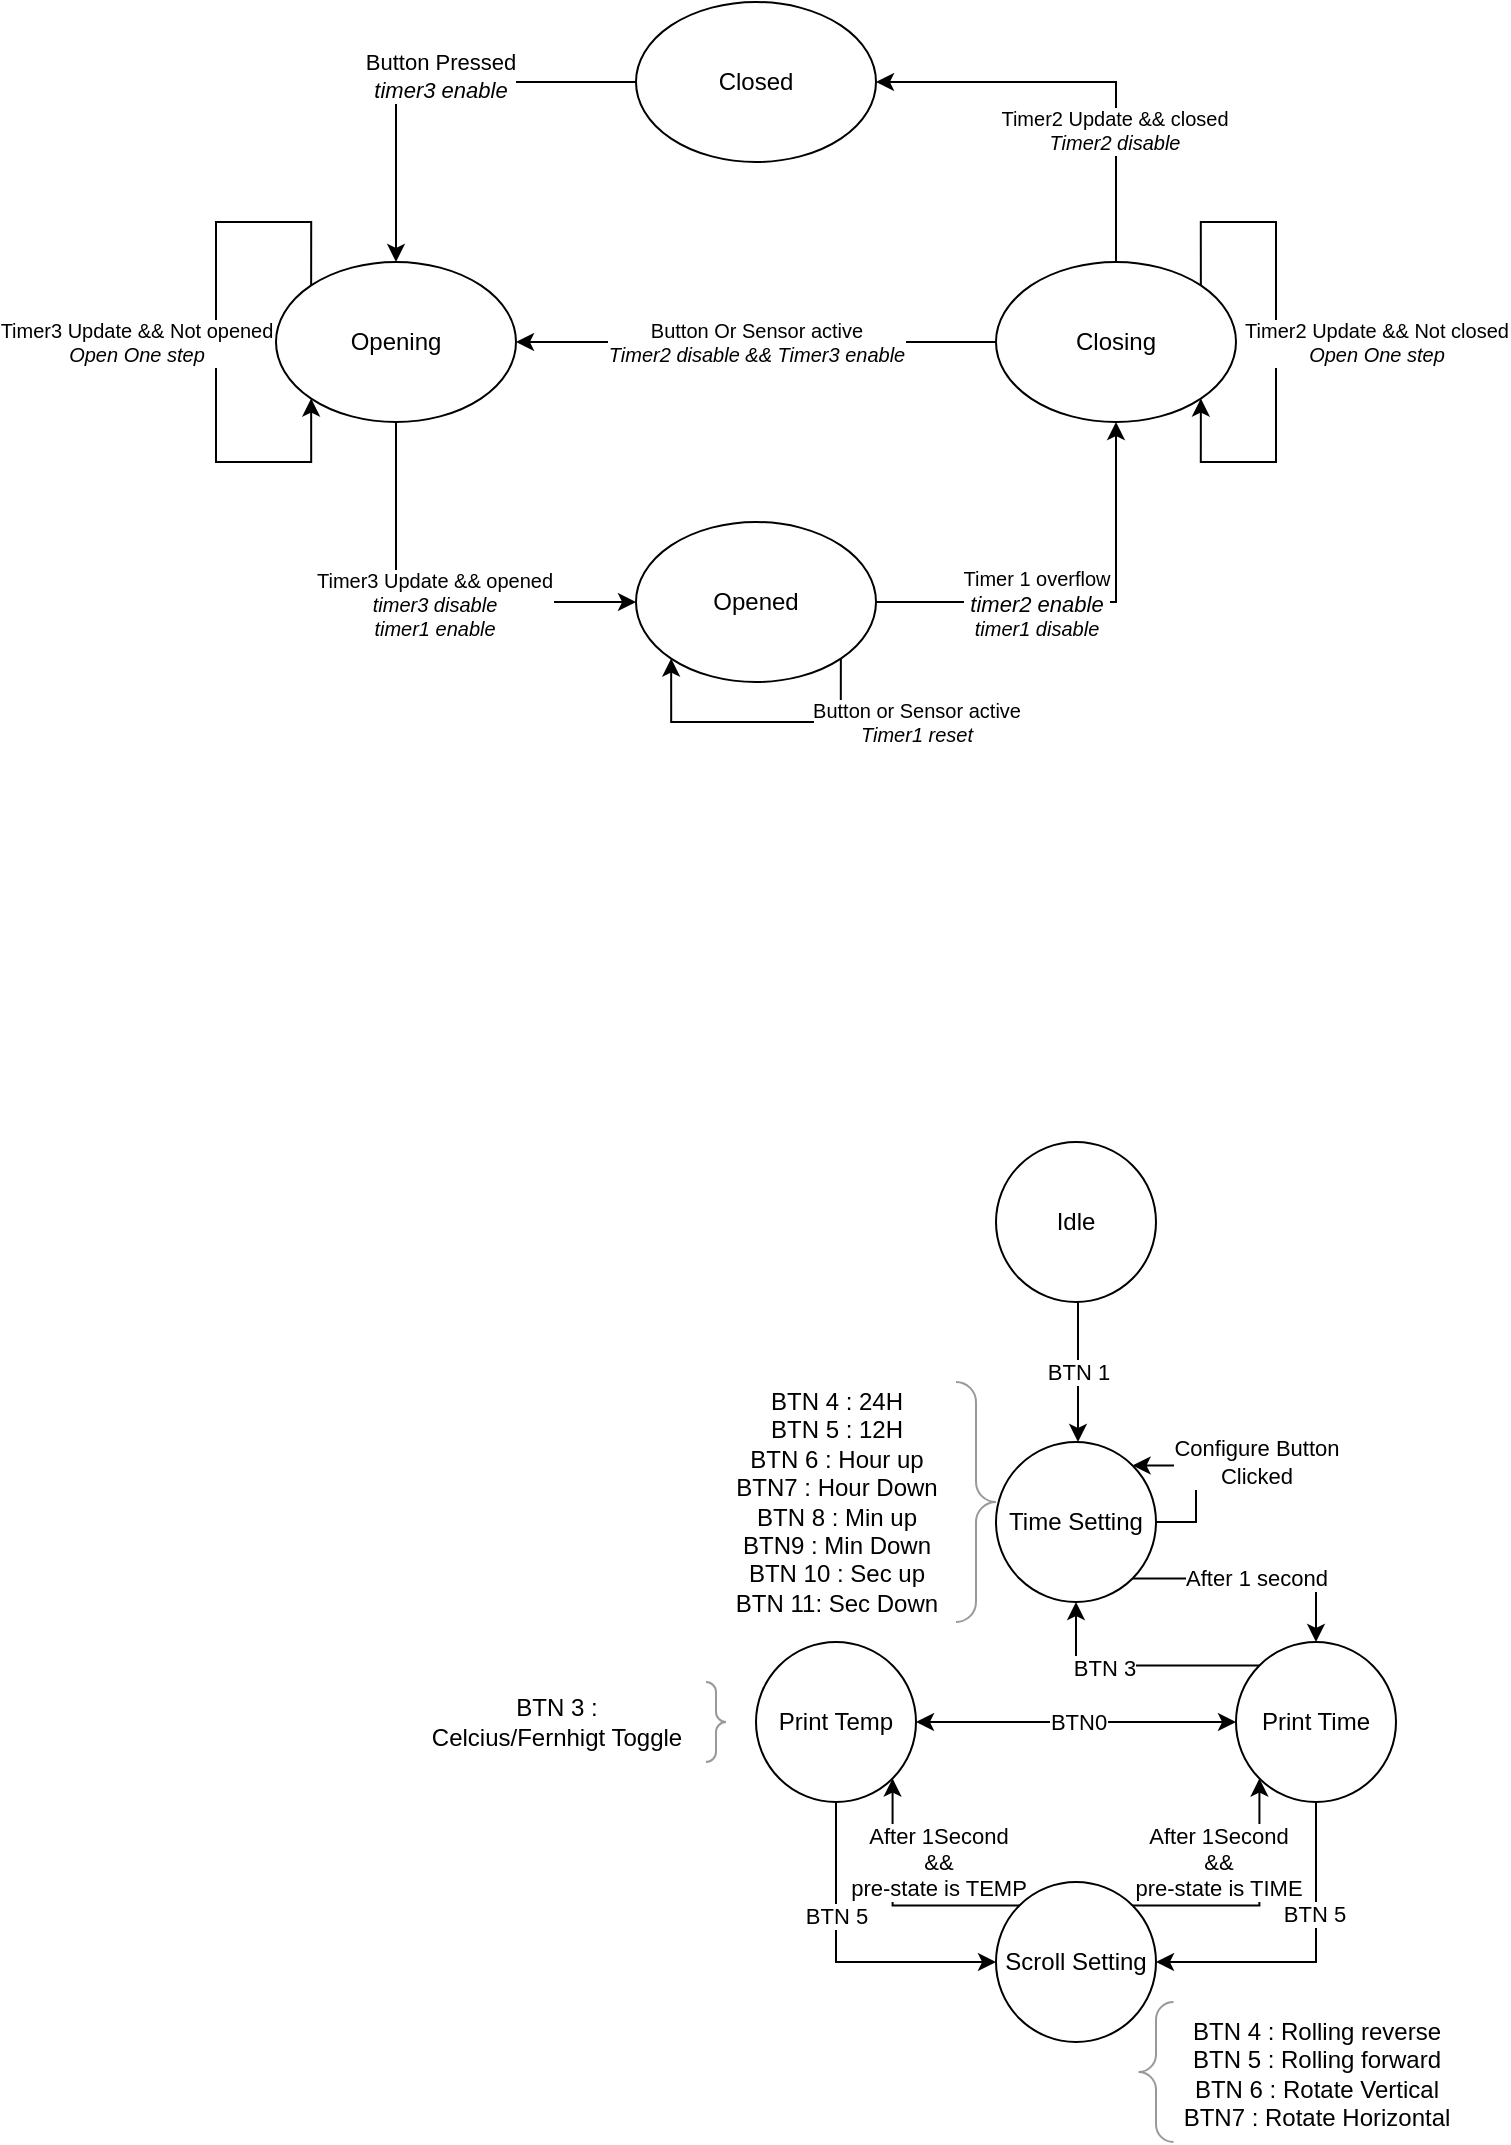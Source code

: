 <mxfile>
    <diagram id="eZ_58sZLPHHyOrNZ9wpm" name="Page-1">
        <mxGraphModel dx="1313" dy="717" grid="0" gridSize="10" guides="1" tooltips="1" connect="1" arrows="1" fold="1" page="1" pageScale="1" pageWidth="827" pageHeight="1169" math="0" shadow="0">
            <root>
                <mxCell id="0"/>
                <mxCell id="1" parent="0"/>
                <mxCell id="ZoB1mrB2Fbgdv5y61Dwd-22" value="" style="group" parent="1" vertex="1" connectable="0">
                    <mxGeometry x="130" y="80" width="510" height="360" as="geometry"/>
                </mxCell>
                <mxCell id="ZoB1mrB2Fbgdv5y61Dwd-1" value="Closed" style="ellipse;whiteSpace=wrap;html=1;" parent="ZoB1mrB2Fbgdv5y61Dwd-22" vertex="1">
                    <mxGeometry x="210" width="120" height="80" as="geometry"/>
                </mxCell>
                <mxCell id="ZoB1mrB2Fbgdv5y61Dwd-18" style="edgeStyle=orthogonalEdgeStyle;rounded=0;orthogonalLoop=1;jettySize=auto;html=1;exitX=0.5;exitY=0;exitDx=0;exitDy=0;entryX=1;entryY=0.5;entryDx=0;entryDy=0;fontSize=10;" parent="ZoB1mrB2Fbgdv5y61Dwd-22" source="ZoB1mrB2Fbgdv5y61Dwd-2" target="ZoB1mrB2Fbgdv5y61Dwd-1" edge="1">
                    <mxGeometry relative="1" as="geometry"/>
                </mxCell>
                <mxCell id="ZoB1mrB2Fbgdv5y61Dwd-19" value="Timer2&amp;nbsp;Update &amp;amp;&amp;amp; closed&lt;br&gt;&lt;i&gt;Timer2 disable&lt;/i&gt;" style="edgeLabel;html=1;align=center;verticalAlign=middle;resizable=0;points=[];fontSize=10;" parent="ZoB1mrB2Fbgdv5y61Dwd-18" vertex="1" connectable="0">
                    <mxGeometry x="-0.368" y="1" relative="1" as="geometry">
                        <mxPoint as="offset"/>
                    </mxGeometry>
                </mxCell>
                <mxCell id="ZoB1mrB2Fbgdv5y61Dwd-2" value="Closing" style="ellipse;whiteSpace=wrap;html=1;" parent="ZoB1mrB2Fbgdv5y61Dwd-22" vertex="1">
                    <mxGeometry x="390" y="130" width="120" height="80" as="geometry"/>
                </mxCell>
                <mxCell id="ZoB1mrB2Fbgdv5y61Dwd-14" style="edgeStyle=orthogonalEdgeStyle;rounded=0;orthogonalLoop=1;jettySize=auto;html=1;exitX=1;exitY=0.5;exitDx=0;exitDy=0;entryX=0.5;entryY=1;entryDx=0;entryDy=0;fontSize=10;" parent="ZoB1mrB2Fbgdv5y61Dwd-22" source="ZoB1mrB2Fbgdv5y61Dwd-3" target="ZoB1mrB2Fbgdv5y61Dwd-2" edge="1">
                    <mxGeometry relative="1" as="geometry"/>
                </mxCell>
                <mxCell id="ZoB1mrB2Fbgdv5y61Dwd-15" value="Timer 1 overflow&lt;br&gt;&lt;i style=&quot;font-size: 11px;&quot;&gt;timer2 enable&lt;/i&gt;&lt;br&gt;&lt;i&gt;timer1 disable&lt;/i&gt;" style="edgeLabel;html=1;align=center;verticalAlign=middle;resizable=0;points=[];fontSize=10;" parent="ZoB1mrB2Fbgdv5y61Dwd-14" vertex="1" connectable="0">
                    <mxGeometry x="-0.238" y="-1" relative="1" as="geometry">
                        <mxPoint as="offset"/>
                    </mxGeometry>
                </mxCell>
                <mxCell id="ZoB1mrB2Fbgdv5y61Dwd-3" value="Opened" style="ellipse;whiteSpace=wrap;html=1;" parent="ZoB1mrB2Fbgdv5y61Dwd-22" vertex="1">
                    <mxGeometry x="210" y="260" width="120" height="80" as="geometry"/>
                </mxCell>
                <mxCell id="ZoB1mrB2Fbgdv5y61Dwd-10" style="edgeStyle=orthogonalEdgeStyle;rounded=0;orthogonalLoop=1;jettySize=auto;html=1;entryX=0;entryY=0.5;entryDx=0;entryDy=0;fontSize=10;exitX=0.5;exitY=1;exitDx=0;exitDy=0;" parent="ZoB1mrB2Fbgdv5y61Dwd-22" source="ZoB1mrB2Fbgdv5y61Dwd-4" target="ZoB1mrB2Fbgdv5y61Dwd-3" edge="1">
                    <mxGeometry relative="1" as="geometry"/>
                </mxCell>
                <mxCell id="ZoB1mrB2Fbgdv5y61Dwd-11" value="Timer3 Update &amp;amp;&amp;amp; opened&lt;br&gt;&lt;i&gt;timer3 disable&lt;br&gt;timer1 enable&lt;br&gt;&lt;/i&gt;" style="edgeLabel;html=1;align=center;verticalAlign=middle;resizable=0;points=[];fontSize=10;" parent="ZoB1mrB2Fbgdv5y61Dwd-10" vertex="1" connectable="0">
                    <mxGeometry x="0.036" y="-1" relative="1" as="geometry">
                        <mxPoint as="offset"/>
                    </mxGeometry>
                </mxCell>
                <mxCell id="ZoB1mrB2Fbgdv5y61Dwd-4" value="Opening" style="ellipse;whiteSpace=wrap;html=1;" parent="ZoB1mrB2Fbgdv5y61Dwd-22" vertex="1">
                    <mxGeometry x="30" y="130" width="120" height="80" as="geometry"/>
                </mxCell>
                <mxCell id="ZoB1mrB2Fbgdv5y61Dwd-8" style="edgeStyle=orthogonalEdgeStyle;rounded=0;orthogonalLoop=1;jettySize=auto;html=1;exitX=0;exitY=0;exitDx=0;exitDy=0;entryX=0;entryY=1;entryDx=0;entryDy=0;" parent="ZoB1mrB2Fbgdv5y61Dwd-22" edge="1">
                    <mxGeometry relative="1" as="geometry">
                        <mxPoint x="47.574" y="141.686" as="sourcePoint"/>
                        <mxPoint x="47.574" y="198.254" as="targetPoint"/>
                        <Array as="points">
                            <mxPoint x="48" y="109.97"/>
                            <mxPoint y="109.97"/>
                            <mxPoint y="229.97"/>
                            <mxPoint x="48" y="229.97"/>
                        </Array>
                    </mxGeometry>
                </mxCell>
                <mxCell id="ZoB1mrB2Fbgdv5y61Dwd-9" value="Timer3 Update &amp;amp;&amp;amp; Not opened&lt;br style=&quot;font-size: 10px;&quot;&gt;&lt;i style=&quot;font-size: 10px;&quot;&gt;Open One step&lt;/i&gt;" style="edgeLabel;html=1;align=center;verticalAlign=middle;resizable=0;points=[];fontSize=10;" parent="ZoB1mrB2Fbgdv5y61Dwd-8" vertex="1" connectable="0">
                    <mxGeometry x="-0.364" y="2" relative="1" as="geometry">
                        <mxPoint x="-42" y="51" as="offset"/>
                    </mxGeometry>
                </mxCell>
                <mxCell id="ZoB1mrB2Fbgdv5y61Dwd-6" style="edgeStyle=orthogonalEdgeStyle;rounded=0;orthogonalLoop=1;jettySize=auto;html=1;" parent="ZoB1mrB2Fbgdv5y61Dwd-22" source="ZoB1mrB2Fbgdv5y61Dwd-1" target="ZoB1mrB2Fbgdv5y61Dwd-4" edge="1">
                    <mxGeometry relative="1" as="geometry"/>
                </mxCell>
                <mxCell id="ZoB1mrB2Fbgdv5y61Dwd-7" value="Button Pressed&lt;br&gt;&lt;i&gt;timer3 enable&lt;/i&gt;" style="edgeLabel;html=1;align=center;verticalAlign=middle;resizable=0;points=[];" parent="ZoB1mrB2Fbgdv5y61Dwd-6" vertex="1" connectable="0">
                    <mxGeometry x="-0.067" y="-3" relative="1" as="geometry">
                        <mxPoint as="offset"/>
                    </mxGeometry>
                </mxCell>
                <mxCell id="ZoB1mrB2Fbgdv5y61Dwd-12" style="edgeStyle=orthogonalEdgeStyle;rounded=0;orthogonalLoop=1;jettySize=auto;html=1;exitX=1;exitY=0;exitDx=0;exitDy=0;entryX=1;entryY=1;entryDx=0;entryDy=0;" parent="ZoB1mrB2Fbgdv5y61Dwd-22" source="ZoB1mrB2Fbgdv5y61Dwd-2" target="ZoB1mrB2Fbgdv5y61Dwd-2" edge="1">
                    <mxGeometry relative="1" as="geometry">
                        <mxPoint x="520.005" y="160" as="sourcePoint"/>
                        <mxPoint x="520.005" y="180" as="targetPoint"/>
                    </mxGeometry>
                </mxCell>
                <mxCell id="ZoB1mrB2Fbgdv5y61Dwd-13" value="Timer2 Update &amp;amp;&amp;amp; Not closed&lt;br style=&quot;font-size: 10px;&quot;&gt;&lt;i style=&quot;font-size: 10px;&quot;&gt;Open One step&lt;/i&gt;" style="edgeLabel;html=1;align=center;verticalAlign=middle;resizable=0;points=[];fontSize=10;" parent="ZoB1mrB2Fbgdv5y61Dwd-12" vertex="1" connectable="0">
                    <mxGeometry x="-0.364" y="2" relative="1" as="geometry">
                        <mxPoint x="48" y="47" as="offset"/>
                    </mxGeometry>
                </mxCell>
                <mxCell id="ZoB1mrB2Fbgdv5y61Dwd-20" style="edgeStyle=orthogonalEdgeStyle;rounded=0;orthogonalLoop=1;jettySize=auto;html=1;entryX=1;entryY=0.5;entryDx=0;entryDy=0;fontSize=10;" parent="ZoB1mrB2Fbgdv5y61Dwd-22" source="ZoB1mrB2Fbgdv5y61Dwd-2" target="ZoB1mrB2Fbgdv5y61Dwd-4" edge="1">
                    <mxGeometry relative="1" as="geometry"/>
                </mxCell>
                <mxCell id="ZoB1mrB2Fbgdv5y61Dwd-21" value="Button Or Sensor active&lt;br&gt;&lt;i&gt;Timer2 disable &amp;amp;&amp;amp; Timer3 enable&lt;/i&gt;" style="edgeLabel;html=1;align=center;verticalAlign=middle;resizable=0;points=[];fontSize=10;" parent="ZoB1mrB2Fbgdv5y61Dwd-20" vertex="1" connectable="0">
                    <mxGeometry x="0.152" relative="1" as="geometry">
                        <mxPoint x="18" as="offset"/>
                    </mxGeometry>
                </mxCell>
                <mxCell id="ZoB1mrB2Fbgdv5y61Dwd-16" style="edgeStyle=orthogonalEdgeStyle;rounded=0;orthogonalLoop=1;jettySize=auto;html=1;exitX=1;exitY=1;exitDx=0;exitDy=0;entryX=0;entryY=1;entryDx=0;entryDy=0;fontSize=10;" parent="ZoB1mrB2Fbgdv5y61Dwd-22" source="ZoB1mrB2Fbgdv5y61Dwd-3" target="ZoB1mrB2Fbgdv5y61Dwd-3" edge="1">
                    <mxGeometry relative="1" as="geometry">
                        <Array as="points">
                            <mxPoint x="312" y="360"/>
                            <mxPoint x="228" y="360"/>
                        </Array>
                    </mxGeometry>
                </mxCell>
                <mxCell id="ZoB1mrB2Fbgdv5y61Dwd-17" value="Button or Sensor active&lt;br&gt;&lt;i&gt;Timer1 reset&lt;/i&gt;" style="edgeLabel;html=1;align=center;verticalAlign=middle;resizable=0;points=[];fontSize=10;" parent="ZoB1mrB2Fbgdv5y61Dwd-16" vertex="1" connectable="0">
                    <mxGeometry x="-0.086" relative="1" as="geometry">
                        <mxPoint x="73" as="offset"/>
                    </mxGeometry>
                </mxCell>
                <mxCell id="b8eNIyn7cHZzwMhuqRsC-7" value="BTN 1" style="edgeStyle=orthogonalEdgeStyle;rounded=0;orthogonalLoop=1;jettySize=auto;html=1;" parent="1" edge="1">
                    <mxGeometry relative="1" as="geometry">
                        <mxPoint x="561" y="730" as="sourcePoint"/>
                        <mxPoint x="561" y="800" as="targetPoint"/>
                    </mxGeometry>
                </mxCell>
                <mxCell id="b8eNIyn7cHZzwMhuqRsC-1" value="Idle" style="ellipse;whiteSpace=wrap;html=1;" parent="1" vertex="1">
                    <mxGeometry x="520" y="650" width="80" height="80" as="geometry"/>
                </mxCell>
                <mxCell id="b8eNIyn7cHZzwMhuqRsC-11" value="After 1 second" style="edgeStyle=orthogonalEdgeStyle;rounded=0;orthogonalLoop=1;jettySize=auto;html=1;exitX=1;exitY=1;exitDx=0;exitDy=0;entryX=0.5;entryY=0;entryDx=0;entryDy=0;" parent="1" source="b8eNIyn7cHZzwMhuqRsC-2" target="b8eNIyn7cHZzwMhuqRsC-3" edge="1">
                    <mxGeometry relative="1" as="geometry"/>
                </mxCell>
                <mxCell id="b8eNIyn7cHZzwMhuqRsC-2" value="Time Setting" style="ellipse;whiteSpace=wrap;html=1;" parent="1" vertex="1">
                    <mxGeometry x="520" y="800" width="80" height="80" as="geometry"/>
                </mxCell>
                <mxCell id="b8eNIyn7cHZzwMhuqRsC-12" style="edgeStyle=orthogonalEdgeStyle;rounded=0;orthogonalLoop=1;jettySize=auto;html=1;exitX=0;exitY=0;exitDx=0;exitDy=0;entryX=0.5;entryY=1;entryDx=0;entryDy=0;" parent="1" source="b8eNIyn7cHZzwMhuqRsC-3" target="b8eNIyn7cHZzwMhuqRsC-2" edge="1">
                    <mxGeometry relative="1" as="geometry"/>
                </mxCell>
                <mxCell id="b8eNIyn7cHZzwMhuqRsC-13" value="BTN 3" style="edgeLabel;html=1;align=center;verticalAlign=middle;resizable=0;points=[];" parent="b8eNIyn7cHZzwMhuqRsC-12" vertex="1" connectable="0">
                    <mxGeometry x="0.255" y="1" relative="1" as="geometry">
                        <mxPoint as="offset"/>
                    </mxGeometry>
                </mxCell>
                <mxCell id="b8eNIyn7cHZzwMhuqRsC-14" style="edgeStyle=orthogonalEdgeStyle;rounded=0;orthogonalLoop=1;jettySize=auto;html=1;exitX=0.5;exitY=1;exitDx=0;exitDy=0;entryX=1;entryY=0.5;entryDx=0;entryDy=0;" parent="1" source="b8eNIyn7cHZzwMhuqRsC-3" target="b8eNIyn7cHZzwMhuqRsC-5" edge="1">
                    <mxGeometry relative="1" as="geometry"/>
                </mxCell>
                <mxCell id="b8eNIyn7cHZzwMhuqRsC-15" value="BTN 5" style="edgeLabel;html=1;align=center;verticalAlign=middle;resizable=0;points=[];" parent="b8eNIyn7cHZzwMhuqRsC-14" vertex="1" connectable="0">
                    <mxGeometry x="-0.298" y="-1" relative="1" as="geometry">
                        <mxPoint as="offset"/>
                    </mxGeometry>
                </mxCell>
                <mxCell id="b8eNIyn7cHZzwMhuqRsC-3" value="Print Time" style="ellipse;whiteSpace=wrap;html=1;" parent="1" vertex="1">
                    <mxGeometry x="640" y="900" width="80" height="80" as="geometry"/>
                </mxCell>
                <mxCell id="b8eNIyn7cHZzwMhuqRsC-18" style="edgeStyle=orthogonalEdgeStyle;rounded=0;orthogonalLoop=1;jettySize=auto;html=1;exitX=0.5;exitY=1;exitDx=0;exitDy=0;entryX=0;entryY=0.5;entryDx=0;entryDy=0;" parent="1" source="b8eNIyn7cHZzwMhuqRsC-4" target="b8eNIyn7cHZzwMhuqRsC-5" edge="1">
                    <mxGeometry relative="1" as="geometry"/>
                </mxCell>
                <mxCell id="b8eNIyn7cHZzwMhuqRsC-19" value="BTN 5" style="edgeLabel;html=1;align=center;verticalAlign=middle;resizable=0;points=[];" parent="b8eNIyn7cHZzwMhuqRsC-18" vertex="1" connectable="0">
                    <mxGeometry x="-0.289" relative="1" as="geometry">
                        <mxPoint as="offset"/>
                    </mxGeometry>
                </mxCell>
                <mxCell id="b8eNIyn7cHZzwMhuqRsC-4" value="Print Temp" style="ellipse;whiteSpace=wrap;html=1;" parent="1" vertex="1">
                    <mxGeometry x="400" y="900" width="80" height="80" as="geometry"/>
                </mxCell>
                <mxCell id="b8eNIyn7cHZzwMhuqRsC-16" style="edgeStyle=orthogonalEdgeStyle;rounded=0;orthogonalLoop=1;jettySize=auto;html=1;exitX=1;exitY=0;exitDx=0;exitDy=0;entryX=0;entryY=1;entryDx=0;entryDy=0;" parent="1" source="b8eNIyn7cHZzwMhuqRsC-5" target="b8eNIyn7cHZzwMhuqRsC-3" edge="1">
                    <mxGeometry relative="1" as="geometry"/>
                </mxCell>
                <mxCell id="b8eNIyn7cHZzwMhuqRsC-17" value="After 1Second&lt;br&gt;&amp;amp;&amp;amp;&lt;br&gt;pre-state is TIME" style="edgeLabel;html=1;align=center;verticalAlign=middle;resizable=0;points=[];" parent="b8eNIyn7cHZzwMhuqRsC-16" vertex="1" connectable="0">
                    <mxGeometry x="-0.231" y="2" relative="1" as="geometry">
                        <mxPoint x="-7" y="-20" as="offset"/>
                    </mxGeometry>
                </mxCell>
                <mxCell id="b8eNIyn7cHZzwMhuqRsC-20" style="edgeStyle=orthogonalEdgeStyle;rounded=0;orthogonalLoop=1;jettySize=auto;html=1;exitX=0;exitY=0;exitDx=0;exitDy=0;entryX=1;entryY=1;entryDx=0;entryDy=0;" parent="1" source="b8eNIyn7cHZzwMhuqRsC-5" target="b8eNIyn7cHZzwMhuqRsC-4" edge="1">
                    <mxGeometry relative="1" as="geometry"/>
                </mxCell>
                <mxCell id="b8eNIyn7cHZzwMhuqRsC-21" value="After 1Second&lt;br&gt;&amp;amp;&amp;amp;&lt;br&gt;pre-state is TEMP" style="edgeLabel;html=1;align=center;verticalAlign=middle;resizable=0;points=[];" parent="b8eNIyn7cHZzwMhuqRsC-20" vertex="1" connectable="0">
                    <mxGeometry x="0.31" relative="1" as="geometry">
                        <mxPoint x="22" y="-2" as="offset"/>
                    </mxGeometry>
                </mxCell>
                <mxCell id="b8eNIyn7cHZzwMhuqRsC-5" value="Scroll Setting" style="ellipse;whiteSpace=wrap;html=1;" parent="1" vertex="1">
                    <mxGeometry x="520" y="1020" width="80" height="80" as="geometry"/>
                </mxCell>
                <mxCell id="b8eNIyn7cHZzwMhuqRsC-9" style="edgeStyle=orthogonalEdgeStyle;rounded=0;orthogonalLoop=1;jettySize=auto;html=1;exitX=1;exitY=0.5;exitDx=0;exitDy=0;entryX=1;entryY=0;entryDx=0;entryDy=0;" parent="1" source="b8eNIyn7cHZzwMhuqRsC-2" target="b8eNIyn7cHZzwMhuqRsC-2" edge="1">
                    <mxGeometry relative="1" as="geometry">
                        <Array as="points">
                            <mxPoint x="620" y="840"/>
                            <mxPoint x="620" y="812"/>
                        </Array>
                    </mxGeometry>
                </mxCell>
                <mxCell id="b8eNIyn7cHZzwMhuqRsC-10" value="Configure Button&lt;br&gt;Clicked" style="edgeLabel;html=1;align=center;verticalAlign=middle;resizable=0;points=[];" parent="b8eNIyn7cHZzwMhuqRsC-9" vertex="1" connectable="0">
                    <mxGeometry x="0.281" y="2" relative="1" as="geometry">
                        <mxPoint x="33" y="-4" as="offset"/>
                    </mxGeometry>
                </mxCell>
                <mxCell id="b8eNIyn7cHZzwMhuqRsC-24" value="" style="endArrow=classic;startArrow=classic;html=1;rounded=0;exitX=1;exitY=0.5;exitDx=0;exitDy=0;" parent="1" source="b8eNIyn7cHZzwMhuqRsC-4" target="b8eNIyn7cHZzwMhuqRsC-3" edge="1">
                    <mxGeometry width="50" height="50" relative="1" as="geometry">
                        <mxPoint x="630" y="910" as="sourcePoint"/>
                        <mxPoint x="680" y="860" as="targetPoint"/>
                    </mxGeometry>
                </mxCell>
                <mxCell id="b8eNIyn7cHZzwMhuqRsC-26" value="BTN0" style="edgeLabel;html=1;align=center;verticalAlign=middle;resizable=0;points=[];" parent="b8eNIyn7cHZzwMhuqRsC-24" vertex="1" connectable="0">
                    <mxGeometry x="0.179" y="-3" relative="1" as="geometry">
                        <mxPoint x="-14" y="-3" as="offset"/>
                    </mxGeometry>
                </mxCell>
                <mxCell id="2" value="" style="labelPosition=right;align=left;strokeWidth=1;shape=mxgraph.mockup.markup.curlyBrace;html=1;shadow=0;dashed=0;strokeColor=#999999;direction=north;" vertex="1" parent="1">
                    <mxGeometry x="590" y="1080" width="20" height="70" as="geometry"/>
                </mxCell>
                <mxCell id="3" value="" style="labelPosition=right;align=left;strokeWidth=1;shape=mxgraph.mockup.markup.curlyBrace;html=1;shadow=0;dashed=0;strokeColor=#999999;direction=north;rotation=-180;" vertex="1" parent="1">
                    <mxGeometry x="500" y="770" width="20" height="120" as="geometry"/>
                </mxCell>
                <mxCell id="4" value="BTN 4 : Rolling reverse&lt;br&gt;BTN 5 : Rolling forward&lt;br&gt;BTN 6 : Rotate Vertical&lt;br&gt;BTN7 : Rotate Horizontal" style="text;html=1;align=center;verticalAlign=middle;resizable=0;points=[];autosize=1;strokeColor=none;fillColor=none;" vertex="1" parent="1">
                    <mxGeometry x="605" y="1086" width="150" height="60" as="geometry"/>
                </mxCell>
                <mxCell id="5" value="BTN 4 : 24H&lt;br&gt;BTN 5 : 12H&lt;br&gt;BTN 6 : Hour up&lt;br&gt;BTN7 : Hour Down&lt;br&gt;BTN 8 : Min up&lt;br&gt;BTN9 : Min Down&lt;br&gt;BTN 10 : Sec up&lt;br&gt;BTN 11: Sec Down" style="text;html=1;align=center;verticalAlign=middle;resizable=0;points=[];autosize=1;strokeColor=none;fillColor=none;" vertex="1" parent="1">
                    <mxGeometry x="380" y="770" width="120" height="120" as="geometry"/>
                </mxCell>
                <mxCell id="13" value="" style="edgeStyle=none;html=1;" edge="1" parent="1" source="11" target="12">
                    <mxGeometry relative="1" as="geometry"/>
                </mxCell>
                <mxCell id="11" value="" style="labelPosition=right;align=left;strokeWidth=1;shape=mxgraph.mockup.markup.curlyBrace;html=1;shadow=0;dashed=0;strokeColor=#999999;direction=north;rotation=-180;" vertex="1" parent="1">
                    <mxGeometry x="370" y="920" width="20" height="40" as="geometry"/>
                </mxCell>
                <mxCell id="12" value="BTN 3 : &lt;br&gt;Celcius/Fernhigt Toggle" style="text;html=1;align=center;verticalAlign=middle;resizable=0;points=[];autosize=1;strokeColor=none;fillColor=none;" vertex="1" parent="1">
                    <mxGeometry x="230" y="925" width="140" height="30" as="geometry"/>
                </mxCell>
            </root>
        </mxGraphModel>
    </diagram>
</mxfile>